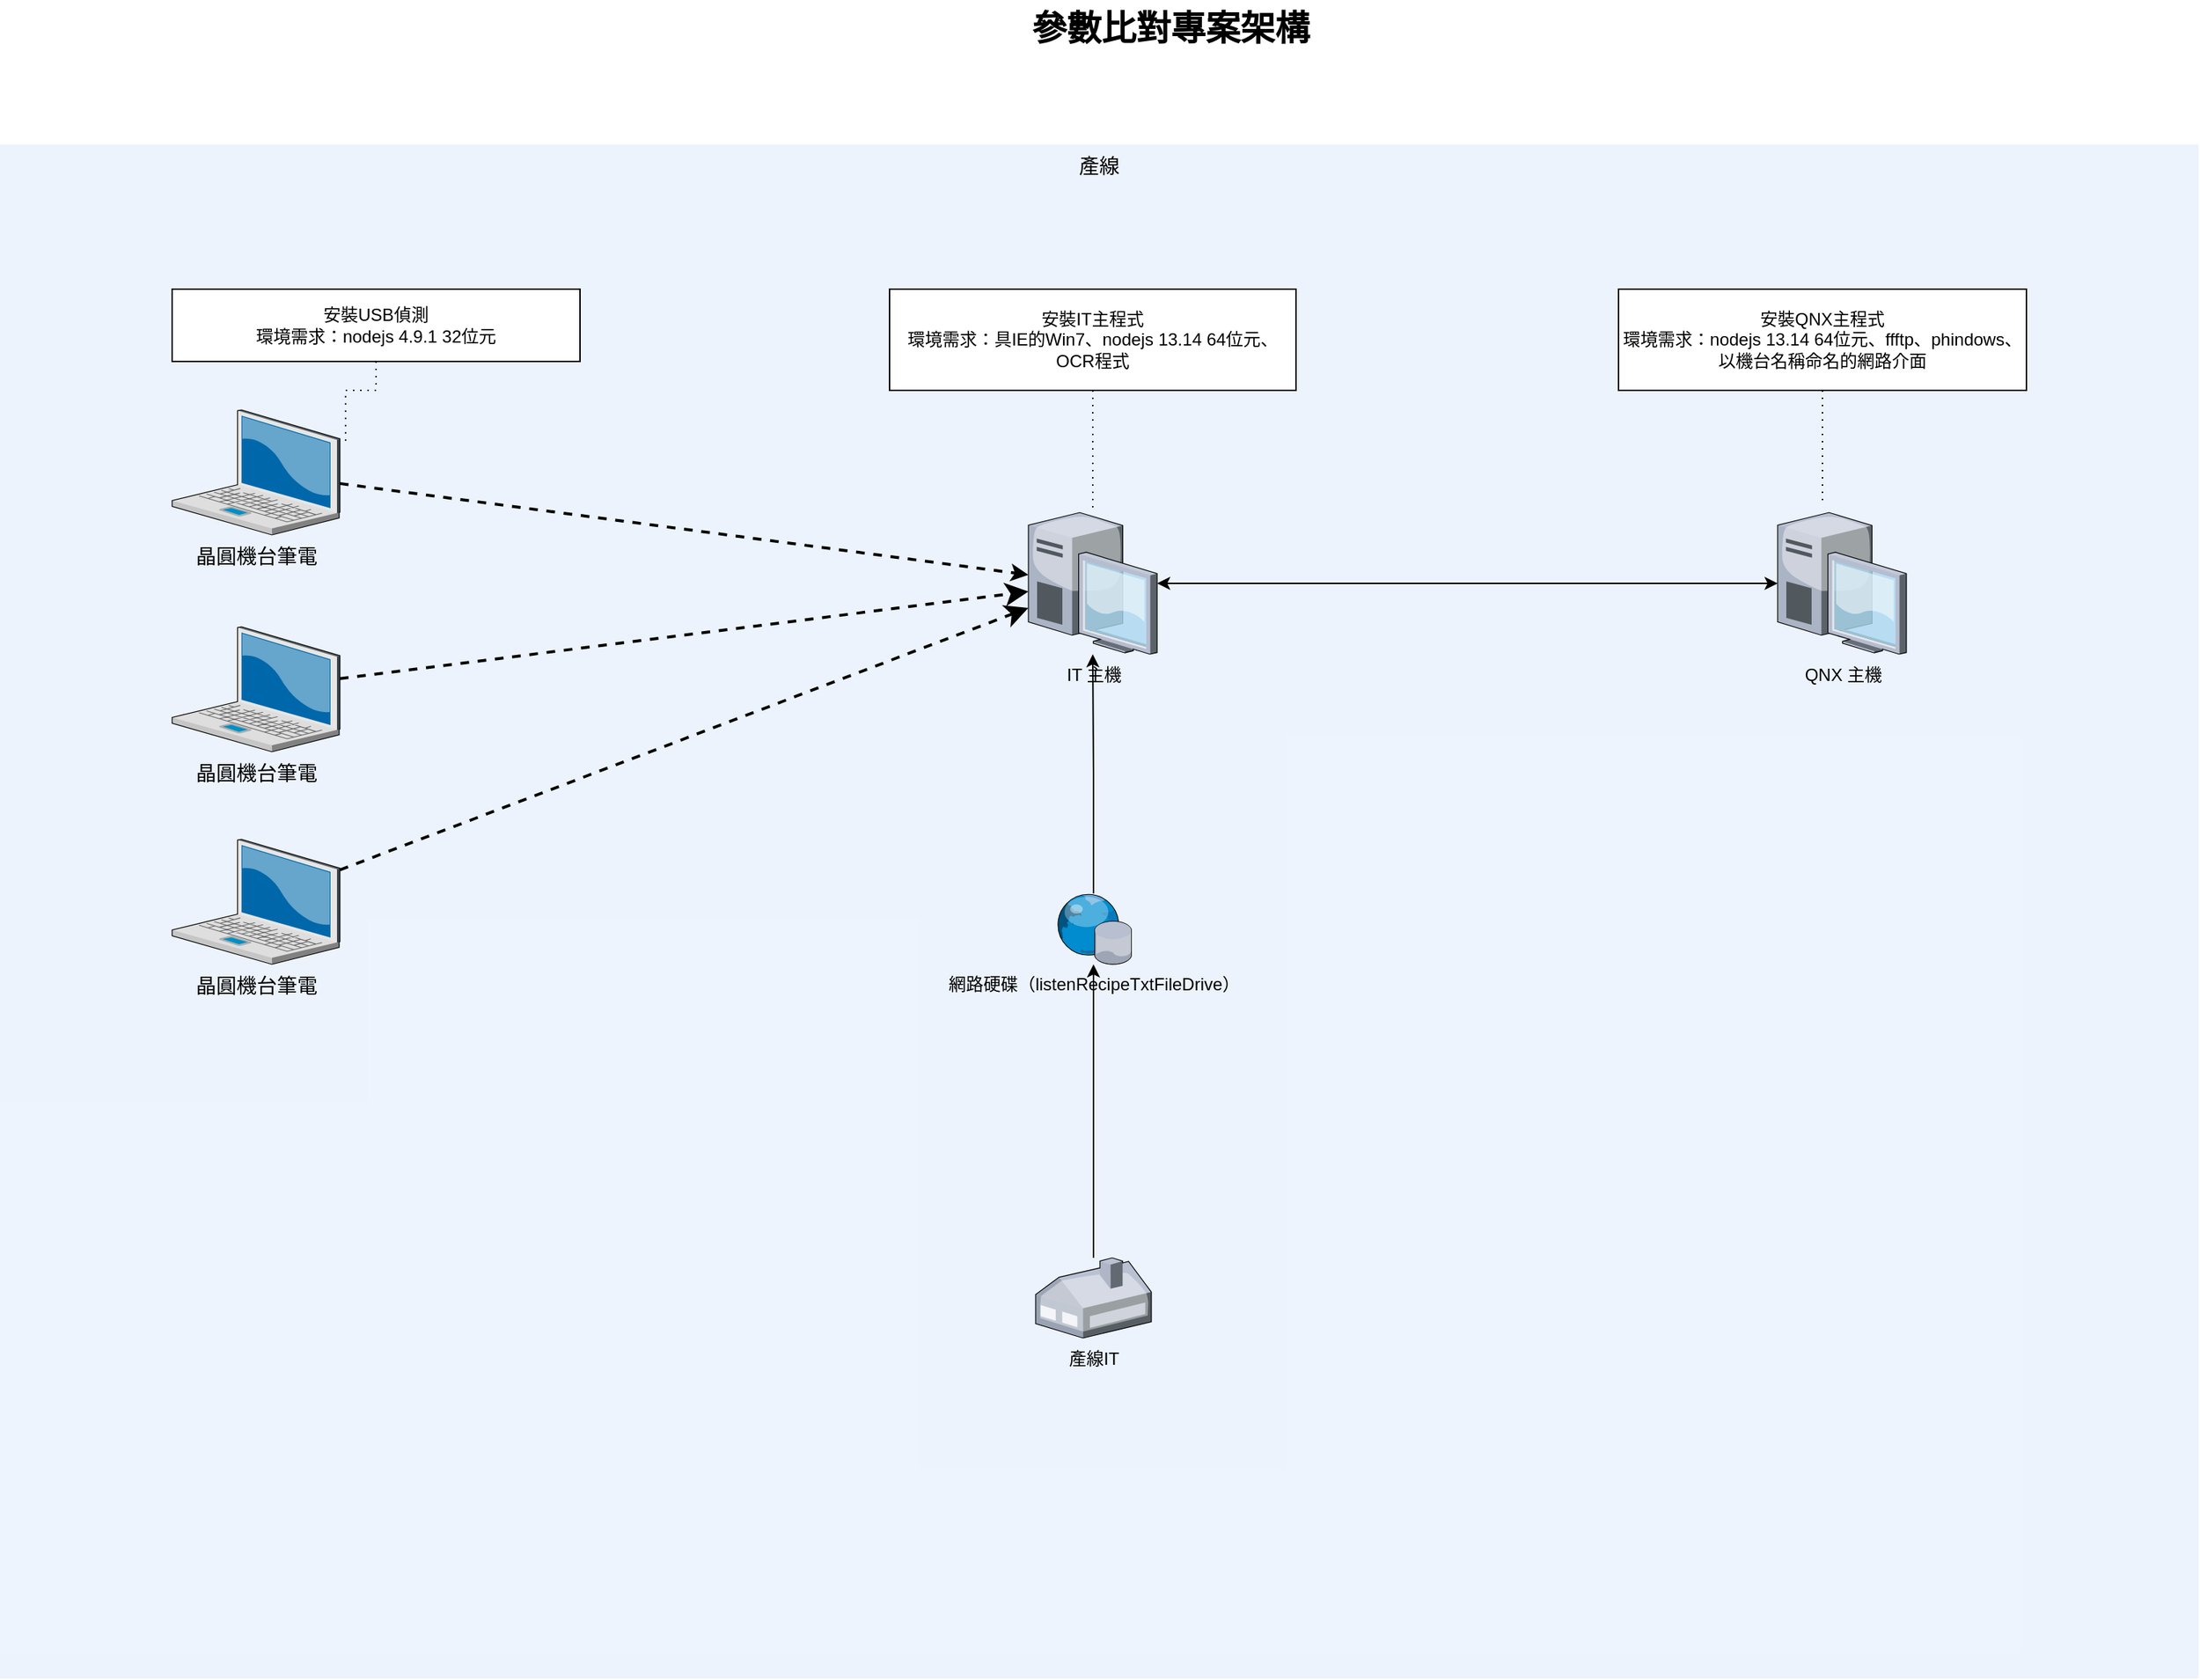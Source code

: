 <mxfile version="24.5.2" type="device">
  <diagram name="Page-1" id="e3a06f82-3646-2815-327d-82caf3d4e204">
    <mxGraphModel dx="2049" dy="1066" grid="1" gridSize="10" guides="1" tooltips="1" connect="1" arrows="1" fold="1" page="1" pageScale="1.5" pageWidth="1169" pageHeight="826" background="none" math="0" shadow="0">
      <root>
        <mxCell id="0" style=";html=1;" />
        <mxCell id="1" style=";html=1;" parent="0" />
        <mxCell id="6a7d8f32e03d9370-58" value="產線" style="whiteSpace=wrap;html=1;fillColor=#dae8fc;fontSize=14;strokeColor=none;verticalAlign=top;opacity=50;movable=0;resizable=0;rotatable=0;deletable=0;editable=0;locked=1;connectable=0;" parent="1" vertex="1">
          <mxGeometry x="121" y="130" width="1520" height="1061" as="geometry" />
        </mxCell>
        <mxCell id="6a7d8f32e03d9370-35" style="edgeStyle=none;rounded=0;html=1;jettySize=auto;orthogonalLoop=1;fontSize=14;endArrow=classic;endFill=1;strokeWidth=2;dashed=1;" parent="1" source="6a7d8f32e03d9370-2" target="Hu_b00svysjQHtUaSuko-6" edge="1">
          <mxGeometry relative="1" as="geometry">
            <mxPoint x="547" y="352.195" as="targetPoint" />
          </mxGeometry>
        </mxCell>
        <mxCell id="6a7d8f32e03d9370-2" value="晶圓機台筆電" style="verticalLabelPosition=bottom;aspect=fixed;html=1;verticalAlign=top;strokeColor=none;shape=mxgraph.citrix.laptop_2;fillColor=#66B2FF;gradientColor=#0066CC;fontSize=14;" parent="1" vertex="1">
          <mxGeometry x="240.0" y="313.5" width="116" height="86.5" as="geometry" />
        </mxCell>
        <mxCell id="6a7d8f32e03d9370-62" value="參數比對專案架構" style="text;strokeColor=none;fillColor=none;html=1;fontSize=24;fontStyle=1;verticalAlign=middle;align=center;" parent="1" vertex="1">
          <mxGeometry x="499" y="30" width="861" height="40" as="geometry" />
        </mxCell>
        <mxCell id="Hu_b00svysjQHtUaSuko-1" style="edgeStyle=none;rounded=0;html=1;startSize=10;endSize=10;jettySize=auto;orthogonalLoop=1;fontSize=14;endArrow=classic;endFill=1;strokeWidth=2;dashed=1;" parent="1" source="Hu_b00svysjQHtUaSuko-2" target="Hu_b00svysjQHtUaSuko-6" edge="1">
          <mxGeometry relative="1" as="geometry">
            <mxPoint x="820" y="363.5" as="targetPoint" />
          </mxGeometry>
        </mxCell>
        <mxCell id="Hu_b00svysjQHtUaSuko-2" value="晶圓機台筆電" style="verticalLabelPosition=bottom;aspect=fixed;html=1;verticalAlign=top;strokeColor=none;shape=mxgraph.citrix.laptop_2;fillColor=#66B2FF;gradientColor=#0066CC;fontSize=14;" parent="1" vertex="1">
          <mxGeometry x="240.0" y="463.5" width="116" height="86.5" as="geometry" />
        </mxCell>
        <mxCell id="Hu_b00svysjQHtUaSuko-3" style="edgeStyle=none;rounded=0;html=1;startSize=10;endSize=10;jettySize=auto;orthogonalLoop=1;fontSize=14;endArrow=classic;endFill=1;strokeWidth=2;dashed=1;" parent="1" source="Hu_b00svysjQHtUaSuko-4" target="Hu_b00svysjQHtUaSuko-6" edge="1">
          <mxGeometry relative="1" as="geometry">
            <mxPoint x="547" y="649.195" as="targetPoint" />
          </mxGeometry>
        </mxCell>
        <mxCell id="Hu_b00svysjQHtUaSuko-4" value="晶圓機台筆電" style="verticalLabelPosition=bottom;aspect=fixed;html=1;verticalAlign=top;strokeColor=none;shape=mxgraph.citrix.laptop_2;fillColor=#66B2FF;gradientColor=#0066CC;fontSize=14;" parent="1" vertex="1">
          <mxGeometry x="240.0" y="610.5" width="116" height="86.5" as="geometry" />
        </mxCell>
        <mxCell id="Hu_b00svysjQHtUaSuko-5" value="安裝USB偵測&lt;br&gt;環境需求：nodejs&amp;nbsp;&lt;span style=&quot;background-color: initial;&quot;&gt;4.9.1 32位元&lt;/span&gt;" style="rounded=0;whiteSpace=wrap;html=1;" parent="1" vertex="1">
          <mxGeometry x="240" y="230" width="282" height="50" as="geometry" />
        </mxCell>
        <mxCell id="Hu_b00svysjQHtUaSuko-9" style="edgeStyle=orthogonalEdgeStyle;rounded=0;orthogonalLoop=1;jettySize=auto;html=1;startArrow=classic;startFill=1;" parent="1" source="Hu_b00svysjQHtUaSuko-6" target="Hu_b00svysjQHtUaSuko-8" edge="1">
          <mxGeometry relative="1" as="geometry" />
        </mxCell>
        <mxCell id="Hu_b00svysjQHtUaSuko-6" value="IT 主機" style="verticalLabelPosition=bottom;sketch=0;aspect=fixed;html=1;verticalAlign=top;strokeColor=none;align=center;outlineConnect=0;shape=mxgraph.citrix.desktop;" parent="1" vertex="1">
          <mxGeometry x="832" y="384.5" width="89" height="98" as="geometry" />
        </mxCell>
        <mxCell id="Hu_b00svysjQHtUaSuko-8" value="QNX 主機" style="verticalLabelPosition=bottom;sketch=0;aspect=fixed;html=1;verticalAlign=top;strokeColor=none;align=center;outlineConnect=0;shape=mxgraph.citrix.desktop;" parent="1" vertex="1">
          <mxGeometry x="1350" y="384.5" width="89" height="98" as="geometry" />
        </mxCell>
        <mxCell id="Hu_b00svysjQHtUaSuko-35" style="edgeStyle=orthogonalEdgeStyle;rounded=0;orthogonalLoop=1;jettySize=auto;html=1;dashed=1;dashPattern=1 4;endArrow=none;endFill=0;" parent="1" source="Hu_b00svysjQHtUaSuko-10" target="Hu_b00svysjQHtUaSuko-6" edge="1">
          <mxGeometry relative="1" as="geometry" />
        </mxCell>
        <mxCell id="Hu_b00svysjQHtUaSuko-10" value="安裝IT主程式&lt;br&gt;環境需求：具IE的Win7、nodejs&lt;span style=&quot;background-color: initial;&quot;&gt;&amp;nbsp;13.14 64位元、OCR程式&lt;/span&gt;" style="rounded=0;whiteSpace=wrap;html=1;" parent="1" vertex="1">
          <mxGeometry x="736" y="230" width="281" height="70" as="geometry" />
        </mxCell>
        <mxCell id="Hu_b00svysjQHtUaSuko-36" style="edgeStyle=orthogonalEdgeStyle;rounded=0;orthogonalLoop=1;jettySize=auto;html=1;dashed=1;dashPattern=1 4;endArrow=none;endFill=0;" parent="1" source="Hu_b00svysjQHtUaSuko-11" edge="1">
          <mxGeometry relative="1" as="geometry">
            <mxPoint x="1381" y="380" as="targetPoint" />
          </mxGeometry>
        </mxCell>
        <mxCell id="Hu_b00svysjQHtUaSuko-11" value="安裝QNX主程式&lt;br&gt;環境需求：nodejs&lt;span style=&quot;background-color: initial;&quot;&gt;&amp;nbsp;13.14 64位元、ffftp、phindows、以機台名稱命名的網路介面&lt;/span&gt;" style="rounded=0;whiteSpace=wrap;html=1;" parent="1" vertex="1">
          <mxGeometry x="1240" y="230" width="282" height="70" as="geometry" />
        </mxCell>
        <mxCell id="Hu_b00svysjQHtUaSuko-12" style="edgeStyle=orthogonalEdgeStyle;rounded=0;orthogonalLoop=1;jettySize=auto;html=1;exitX=0.5;exitY=1;exitDx=0;exitDy=0;" parent="1" source="Hu_b00svysjQHtUaSuko-11" target="Hu_b00svysjQHtUaSuko-11" edge="1">
          <mxGeometry relative="1" as="geometry" />
        </mxCell>
        <mxCell id="Hu_b00svysjQHtUaSuko-32" style="edgeStyle=orthogonalEdgeStyle;rounded=0;orthogonalLoop=1;jettySize=auto;html=1;" parent="1" source="Hu_b00svysjQHtUaSuko-23" target="Hu_b00svysjQHtUaSuko-6" edge="1">
          <mxGeometry relative="1" as="geometry" />
        </mxCell>
        <mxCell id="Hu_b00svysjQHtUaSuko-23" value="網路硬碟（listenRecipeTxtFileDrive）" style="verticalLabelPosition=bottom;sketch=0;aspect=fixed;html=1;verticalAlign=top;strokeColor=none;align=center;outlineConnect=0;shape=mxgraph.citrix.geolocation_database;" parent="1" vertex="1">
          <mxGeometry x="850.5" y="648" width="53" height="49" as="geometry" />
        </mxCell>
        <mxCell id="Hu_b00svysjQHtUaSuko-31" style="edgeStyle=orthogonalEdgeStyle;rounded=0;orthogonalLoop=1;jettySize=auto;html=1;" parent="1" source="Hu_b00svysjQHtUaSuko-28" target="Hu_b00svysjQHtUaSuko-23" edge="1">
          <mxGeometry relative="1" as="geometry" />
        </mxCell>
        <mxCell id="Hu_b00svysjQHtUaSuko-28" value="產線IT" style="verticalLabelPosition=bottom;sketch=0;aspect=fixed;html=1;verticalAlign=top;strokeColor=none;align=center;outlineConnect=0;shape=mxgraph.citrix.home_office;" parent="1" vertex="1">
          <mxGeometry x="837" y="900" width="80" height="55.5" as="geometry" />
        </mxCell>
        <mxCell id="Hu_b00svysjQHtUaSuko-33" style="edgeStyle=orthogonalEdgeStyle;rounded=0;orthogonalLoop=1;jettySize=auto;html=1;entryX=1.034;entryY=0.272;entryDx=0;entryDy=0;entryPerimeter=0;dashed=1;dashPattern=1 4;endArrow=none;endFill=0;" parent="1" source="Hu_b00svysjQHtUaSuko-5" target="6a7d8f32e03d9370-2" edge="1">
          <mxGeometry relative="1" as="geometry" />
        </mxCell>
      </root>
    </mxGraphModel>
  </diagram>
</mxfile>
